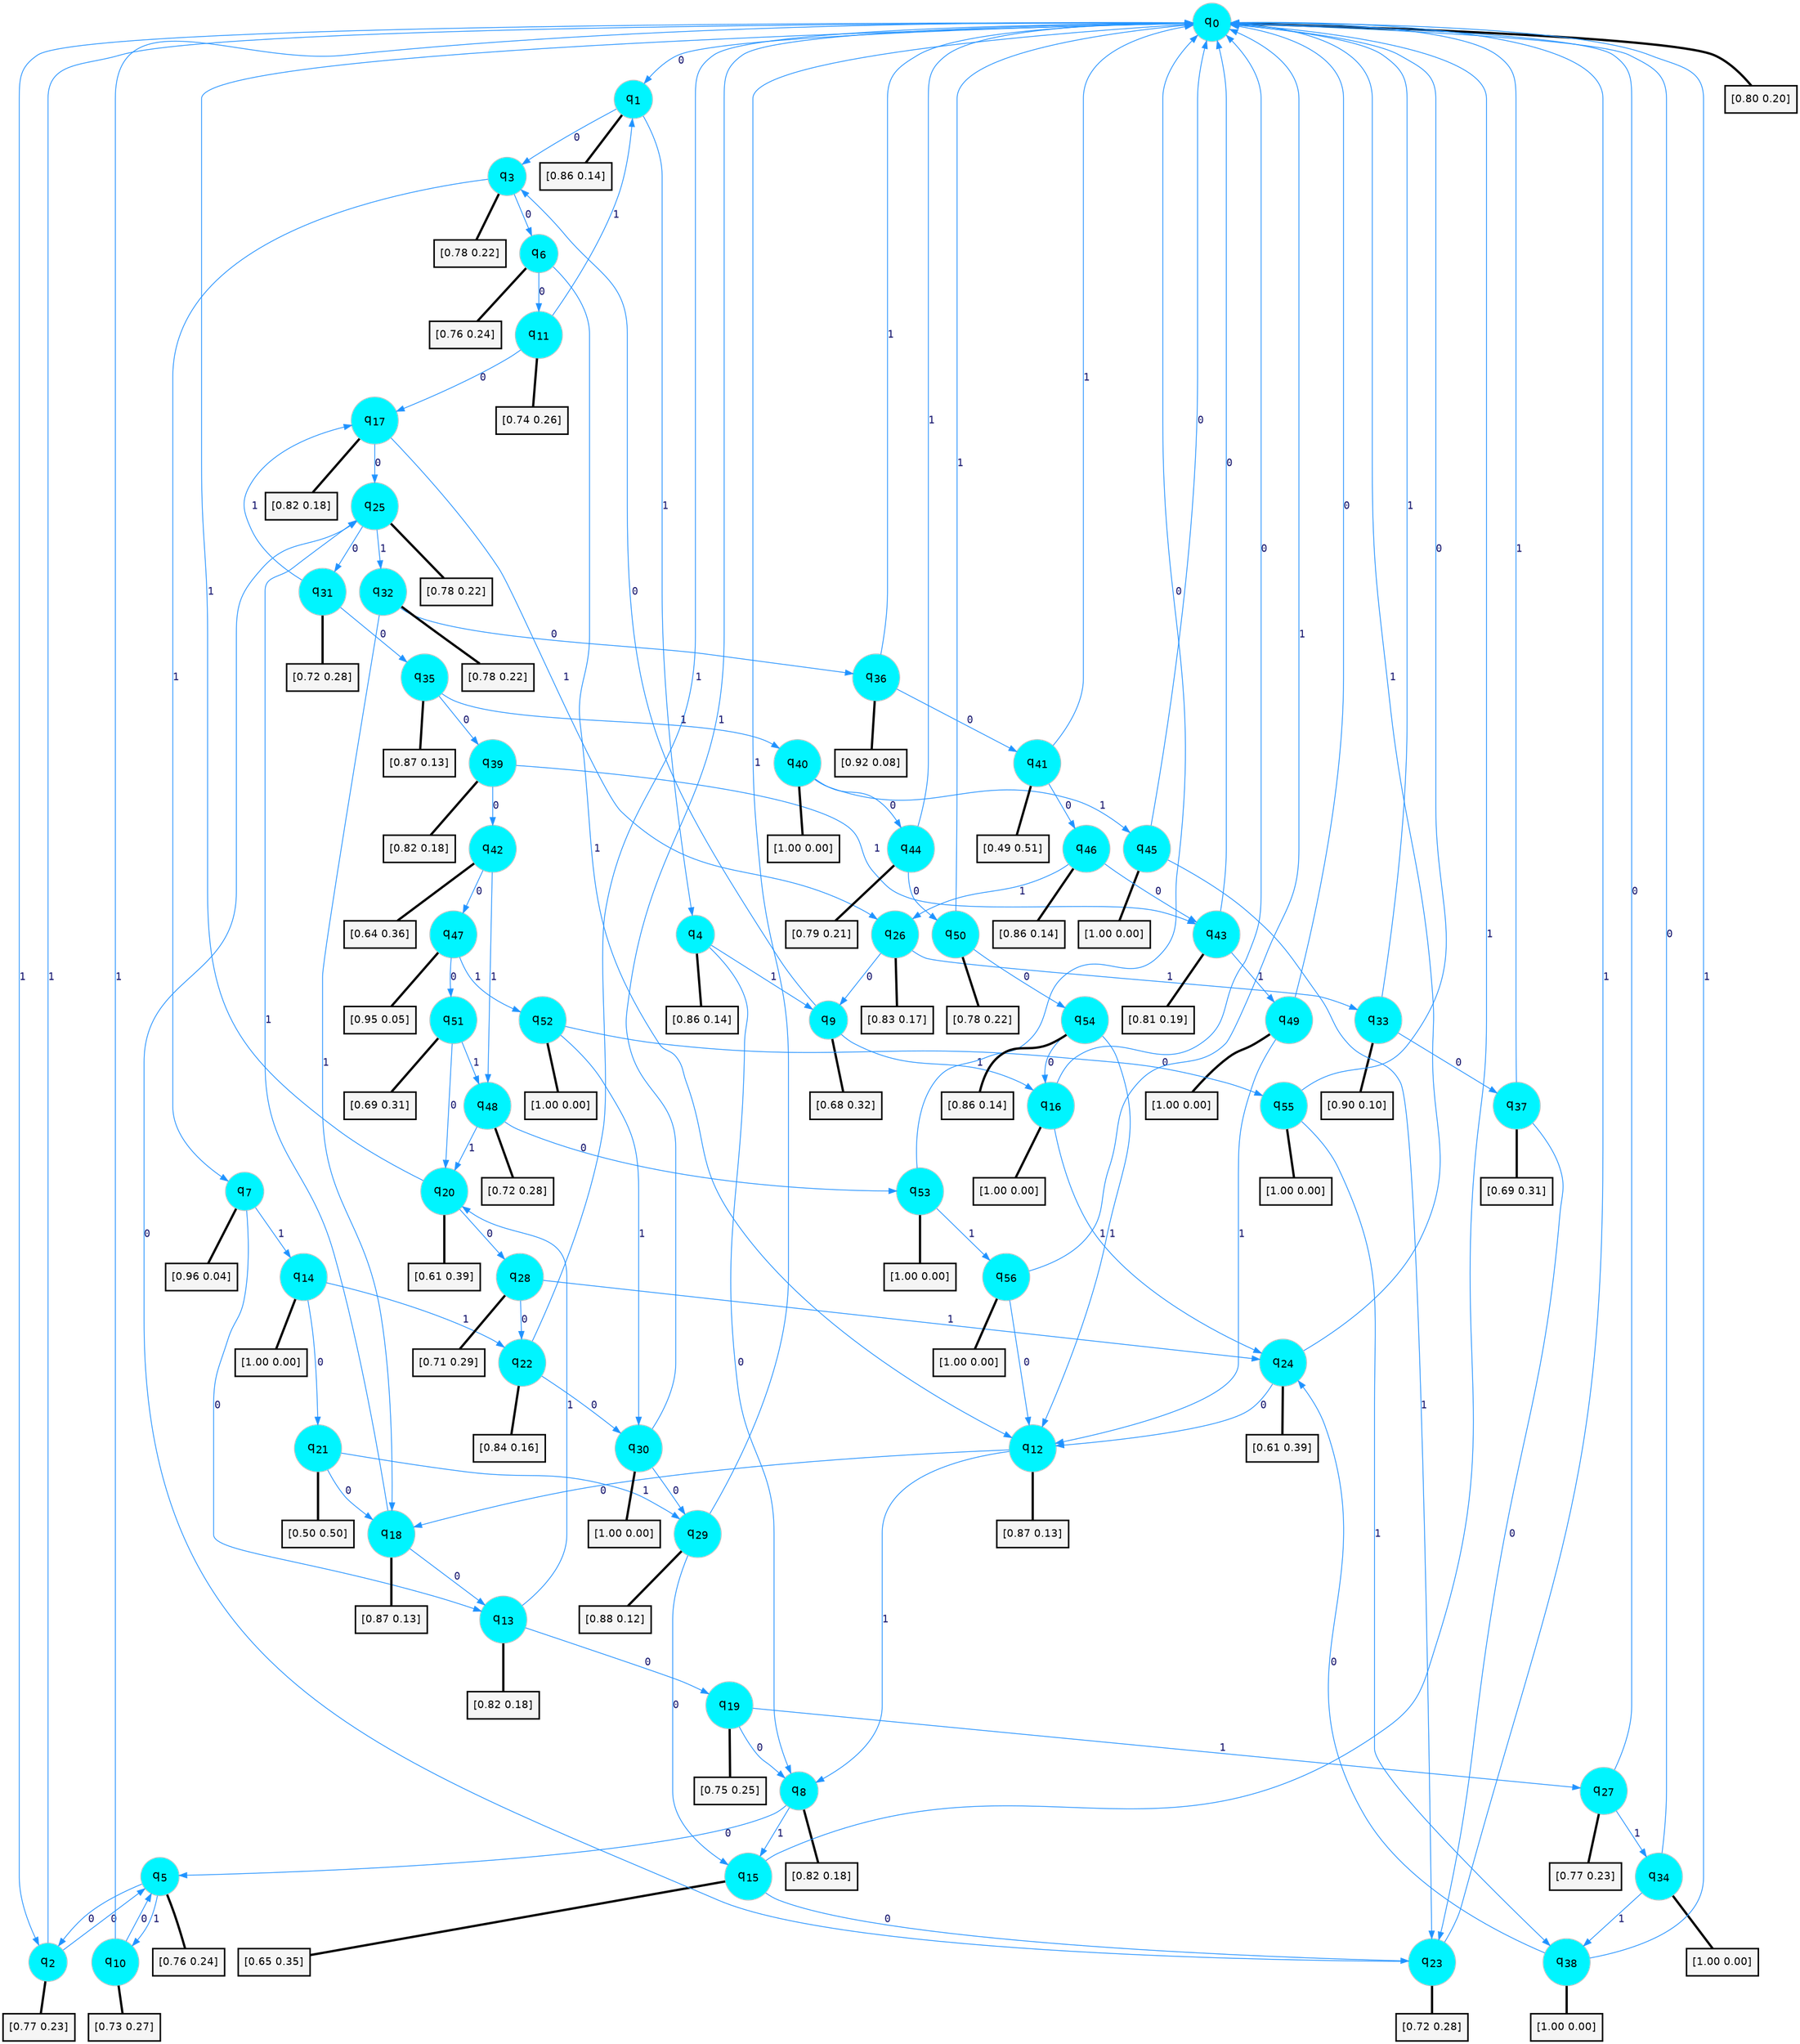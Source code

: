 digraph G {
graph [
bgcolor=transparent, dpi=300, rankdir=TD, size="40,25"];
node [
color=gray, fillcolor=turquoise1, fontcolor=black, fontname=Helvetica, fontsize=16, fontweight=bold, shape=circle, style=filled];
edge [
arrowsize=1, color=dodgerblue1, fontcolor=midnightblue, fontname=courier, fontweight=bold, penwidth=1, style=solid, weight=20];
0[label=<q<SUB>0</SUB>>];
1[label=<q<SUB>1</SUB>>];
2[label=<q<SUB>2</SUB>>];
3[label=<q<SUB>3</SUB>>];
4[label=<q<SUB>4</SUB>>];
5[label=<q<SUB>5</SUB>>];
6[label=<q<SUB>6</SUB>>];
7[label=<q<SUB>7</SUB>>];
8[label=<q<SUB>8</SUB>>];
9[label=<q<SUB>9</SUB>>];
10[label=<q<SUB>10</SUB>>];
11[label=<q<SUB>11</SUB>>];
12[label=<q<SUB>12</SUB>>];
13[label=<q<SUB>13</SUB>>];
14[label=<q<SUB>14</SUB>>];
15[label=<q<SUB>15</SUB>>];
16[label=<q<SUB>16</SUB>>];
17[label=<q<SUB>17</SUB>>];
18[label=<q<SUB>18</SUB>>];
19[label=<q<SUB>19</SUB>>];
20[label=<q<SUB>20</SUB>>];
21[label=<q<SUB>21</SUB>>];
22[label=<q<SUB>22</SUB>>];
23[label=<q<SUB>23</SUB>>];
24[label=<q<SUB>24</SUB>>];
25[label=<q<SUB>25</SUB>>];
26[label=<q<SUB>26</SUB>>];
27[label=<q<SUB>27</SUB>>];
28[label=<q<SUB>28</SUB>>];
29[label=<q<SUB>29</SUB>>];
30[label=<q<SUB>30</SUB>>];
31[label=<q<SUB>31</SUB>>];
32[label=<q<SUB>32</SUB>>];
33[label=<q<SUB>33</SUB>>];
34[label=<q<SUB>34</SUB>>];
35[label=<q<SUB>35</SUB>>];
36[label=<q<SUB>36</SUB>>];
37[label=<q<SUB>37</SUB>>];
38[label=<q<SUB>38</SUB>>];
39[label=<q<SUB>39</SUB>>];
40[label=<q<SUB>40</SUB>>];
41[label=<q<SUB>41</SUB>>];
42[label=<q<SUB>42</SUB>>];
43[label=<q<SUB>43</SUB>>];
44[label=<q<SUB>44</SUB>>];
45[label=<q<SUB>45</SUB>>];
46[label=<q<SUB>46</SUB>>];
47[label=<q<SUB>47</SUB>>];
48[label=<q<SUB>48</SUB>>];
49[label=<q<SUB>49</SUB>>];
50[label=<q<SUB>50</SUB>>];
51[label=<q<SUB>51</SUB>>];
52[label=<q<SUB>52</SUB>>];
53[label=<q<SUB>53</SUB>>];
54[label=<q<SUB>54</SUB>>];
55[label=<q<SUB>55</SUB>>];
56[label=<q<SUB>56</SUB>>];
57[label="[0.80 0.20]", shape=box,fontcolor=black, fontname=Helvetica, fontsize=14, penwidth=2, fillcolor=whitesmoke,color=black];
58[label="[0.86 0.14]", shape=box,fontcolor=black, fontname=Helvetica, fontsize=14, penwidth=2, fillcolor=whitesmoke,color=black];
59[label="[0.77 0.23]", shape=box,fontcolor=black, fontname=Helvetica, fontsize=14, penwidth=2, fillcolor=whitesmoke,color=black];
60[label="[0.78 0.22]", shape=box,fontcolor=black, fontname=Helvetica, fontsize=14, penwidth=2, fillcolor=whitesmoke,color=black];
61[label="[0.86 0.14]", shape=box,fontcolor=black, fontname=Helvetica, fontsize=14, penwidth=2, fillcolor=whitesmoke,color=black];
62[label="[0.76 0.24]", shape=box,fontcolor=black, fontname=Helvetica, fontsize=14, penwidth=2, fillcolor=whitesmoke,color=black];
63[label="[0.76 0.24]", shape=box,fontcolor=black, fontname=Helvetica, fontsize=14, penwidth=2, fillcolor=whitesmoke,color=black];
64[label="[0.96 0.04]", shape=box,fontcolor=black, fontname=Helvetica, fontsize=14, penwidth=2, fillcolor=whitesmoke,color=black];
65[label="[0.82 0.18]", shape=box,fontcolor=black, fontname=Helvetica, fontsize=14, penwidth=2, fillcolor=whitesmoke,color=black];
66[label="[0.68 0.32]", shape=box,fontcolor=black, fontname=Helvetica, fontsize=14, penwidth=2, fillcolor=whitesmoke,color=black];
67[label="[0.73 0.27]", shape=box,fontcolor=black, fontname=Helvetica, fontsize=14, penwidth=2, fillcolor=whitesmoke,color=black];
68[label="[0.74 0.26]", shape=box,fontcolor=black, fontname=Helvetica, fontsize=14, penwidth=2, fillcolor=whitesmoke,color=black];
69[label="[0.87 0.13]", shape=box,fontcolor=black, fontname=Helvetica, fontsize=14, penwidth=2, fillcolor=whitesmoke,color=black];
70[label="[0.82 0.18]", shape=box,fontcolor=black, fontname=Helvetica, fontsize=14, penwidth=2, fillcolor=whitesmoke,color=black];
71[label="[1.00 0.00]", shape=box,fontcolor=black, fontname=Helvetica, fontsize=14, penwidth=2, fillcolor=whitesmoke,color=black];
72[label="[0.65 0.35]", shape=box,fontcolor=black, fontname=Helvetica, fontsize=14, penwidth=2, fillcolor=whitesmoke,color=black];
73[label="[1.00 0.00]", shape=box,fontcolor=black, fontname=Helvetica, fontsize=14, penwidth=2, fillcolor=whitesmoke,color=black];
74[label="[0.82 0.18]", shape=box,fontcolor=black, fontname=Helvetica, fontsize=14, penwidth=2, fillcolor=whitesmoke,color=black];
75[label="[0.87 0.13]", shape=box,fontcolor=black, fontname=Helvetica, fontsize=14, penwidth=2, fillcolor=whitesmoke,color=black];
76[label="[0.75 0.25]", shape=box,fontcolor=black, fontname=Helvetica, fontsize=14, penwidth=2, fillcolor=whitesmoke,color=black];
77[label="[0.61 0.39]", shape=box,fontcolor=black, fontname=Helvetica, fontsize=14, penwidth=2, fillcolor=whitesmoke,color=black];
78[label="[0.50 0.50]", shape=box,fontcolor=black, fontname=Helvetica, fontsize=14, penwidth=2, fillcolor=whitesmoke,color=black];
79[label="[0.84 0.16]", shape=box,fontcolor=black, fontname=Helvetica, fontsize=14, penwidth=2, fillcolor=whitesmoke,color=black];
80[label="[0.72 0.28]", shape=box,fontcolor=black, fontname=Helvetica, fontsize=14, penwidth=2, fillcolor=whitesmoke,color=black];
81[label="[0.61 0.39]", shape=box,fontcolor=black, fontname=Helvetica, fontsize=14, penwidth=2, fillcolor=whitesmoke,color=black];
82[label="[0.78 0.22]", shape=box,fontcolor=black, fontname=Helvetica, fontsize=14, penwidth=2, fillcolor=whitesmoke,color=black];
83[label="[0.83 0.17]", shape=box,fontcolor=black, fontname=Helvetica, fontsize=14, penwidth=2, fillcolor=whitesmoke,color=black];
84[label="[0.77 0.23]", shape=box,fontcolor=black, fontname=Helvetica, fontsize=14, penwidth=2, fillcolor=whitesmoke,color=black];
85[label="[0.71 0.29]", shape=box,fontcolor=black, fontname=Helvetica, fontsize=14, penwidth=2, fillcolor=whitesmoke,color=black];
86[label="[0.88 0.12]", shape=box,fontcolor=black, fontname=Helvetica, fontsize=14, penwidth=2, fillcolor=whitesmoke,color=black];
87[label="[1.00 0.00]", shape=box,fontcolor=black, fontname=Helvetica, fontsize=14, penwidth=2, fillcolor=whitesmoke,color=black];
88[label="[0.72 0.28]", shape=box,fontcolor=black, fontname=Helvetica, fontsize=14, penwidth=2, fillcolor=whitesmoke,color=black];
89[label="[0.78 0.22]", shape=box,fontcolor=black, fontname=Helvetica, fontsize=14, penwidth=2, fillcolor=whitesmoke,color=black];
90[label="[0.90 0.10]", shape=box,fontcolor=black, fontname=Helvetica, fontsize=14, penwidth=2, fillcolor=whitesmoke,color=black];
91[label="[1.00 0.00]", shape=box,fontcolor=black, fontname=Helvetica, fontsize=14, penwidth=2, fillcolor=whitesmoke,color=black];
92[label="[0.87 0.13]", shape=box,fontcolor=black, fontname=Helvetica, fontsize=14, penwidth=2, fillcolor=whitesmoke,color=black];
93[label="[0.92 0.08]", shape=box,fontcolor=black, fontname=Helvetica, fontsize=14, penwidth=2, fillcolor=whitesmoke,color=black];
94[label="[0.69 0.31]", shape=box,fontcolor=black, fontname=Helvetica, fontsize=14, penwidth=2, fillcolor=whitesmoke,color=black];
95[label="[1.00 0.00]", shape=box,fontcolor=black, fontname=Helvetica, fontsize=14, penwidth=2, fillcolor=whitesmoke,color=black];
96[label="[0.82 0.18]", shape=box,fontcolor=black, fontname=Helvetica, fontsize=14, penwidth=2, fillcolor=whitesmoke,color=black];
97[label="[1.00 0.00]", shape=box,fontcolor=black, fontname=Helvetica, fontsize=14, penwidth=2, fillcolor=whitesmoke,color=black];
98[label="[0.49 0.51]", shape=box,fontcolor=black, fontname=Helvetica, fontsize=14, penwidth=2, fillcolor=whitesmoke,color=black];
99[label="[0.64 0.36]", shape=box,fontcolor=black, fontname=Helvetica, fontsize=14, penwidth=2, fillcolor=whitesmoke,color=black];
100[label="[0.81 0.19]", shape=box,fontcolor=black, fontname=Helvetica, fontsize=14, penwidth=2, fillcolor=whitesmoke,color=black];
101[label="[0.79 0.21]", shape=box,fontcolor=black, fontname=Helvetica, fontsize=14, penwidth=2, fillcolor=whitesmoke,color=black];
102[label="[1.00 0.00]", shape=box,fontcolor=black, fontname=Helvetica, fontsize=14, penwidth=2, fillcolor=whitesmoke,color=black];
103[label="[0.86 0.14]", shape=box,fontcolor=black, fontname=Helvetica, fontsize=14, penwidth=2, fillcolor=whitesmoke,color=black];
104[label="[0.95 0.05]", shape=box,fontcolor=black, fontname=Helvetica, fontsize=14, penwidth=2, fillcolor=whitesmoke,color=black];
105[label="[0.72 0.28]", shape=box,fontcolor=black, fontname=Helvetica, fontsize=14, penwidth=2, fillcolor=whitesmoke,color=black];
106[label="[1.00 0.00]", shape=box,fontcolor=black, fontname=Helvetica, fontsize=14, penwidth=2, fillcolor=whitesmoke,color=black];
107[label="[0.78 0.22]", shape=box,fontcolor=black, fontname=Helvetica, fontsize=14, penwidth=2, fillcolor=whitesmoke,color=black];
108[label="[0.69 0.31]", shape=box,fontcolor=black, fontname=Helvetica, fontsize=14, penwidth=2, fillcolor=whitesmoke,color=black];
109[label="[1.00 0.00]", shape=box,fontcolor=black, fontname=Helvetica, fontsize=14, penwidth=2, fillcolor=whitesmoke,color=black];
110[label="[1.00 0.00]", shape=box,fontcolor=black, fontname=Helvetica, fontsize=14, penwidth=2, fillcolor=whitesmoke,color=black];
111[label="[0.86 0.14]", shape=box,fontcolor=black, fontname=Helvetica, fontsize=14, penwidth=2, fillcolor=whitesmoke,color=black];
112[label="[1.00 0.00]", shape=box,fontcolor=black, fontname=Helvetica, fontsize=14, penwidth=2, fillcolor=whitesmoke,color=black];
113[label="[1.00 0.00]", shape=box,fontcolor=black, fontname=Helvetica, fontsize=14, penwidth=2, fillcolor=whitesmoke,color=black];
0->1 [label=0];
0->2 [label=1];
0->57 [arrowhead=none, penwidth=3,color=black];
1->3 [label=0];
1->4 [label=1];
1->58 [arrowhead=none, penwidth=3,color=black];
2->5 [label=0];
2->0 [label=1];
2->59 [arrowhead=none, penwidth=3,color=black];
3->6 [label=0];
3->7 [label=1];
3->60 [arrowhead=none, penwidth=3,color=black];
4->8 [label=0];
4->9 [label=1];
4->61 [arrowhead=none, penwidth=3,color=black];
5->2 [label=0];
5->10 [label=1];
5->62 [arrowhead=none, penwidth=3,color=black];
6->11 [label=0];
6->12 [label=1];
6->63 [arrowhead=none, penwidth=3,color=black];
7->13 [label=0];
7->14 [label=1];
7->64 [arrowhead=none, penwidth=3,color=black];
8->5 [label=0];
8->15 [label=1];
8->65 [arrowhead=none, penwidth=3,color=black];
9->3 [label=0];
9->16 [label=1];
9->66 [arrowhead=none, penwidth=3,color=black];
10->5 [label=0];
10->0 [label=1];
10->67 [arrowhead=none, penwidth=3,color=black];
11->17 [label=0];
11->1 [label=1];
11->68 [arrowhead=none, penwidth=3,color=black];
12->18 [label=0];
12->8 [label=1];
12->69 [arrowhead=none, penwidth=3,color=black];
13->19 [label=0];
13->20 [label=1];
13->70 [arrowhead=none, penwidth=3,color=black];
14->21 [label=0];
14->22 [label=1];
14->71 [arrowhead=none, penwidth=3,color=black];
15->23 [label=0];
15->0 [label=1];
15->72 [arrowhead=none, penwidth=3,color=black];
16->0 [label=0];
16->24 [label=1];
16->73 [arrowhead=none, penwidth=3,color=black];
17->25 [label=0];
17->26 [label=1];
17->74 [arrowhead=none, penwidth=3,color=black];
18->13 [label=0];
18->25 [label=1];
18->75 [arrowhead=none, penwidth=3,color=black];
19->8 [label=0];
19->27 [label=1];
19->76 [arrowhead=none, penwidth=3,color=black];
20->28 [label=0];
20->0 [label=1];
20->77 [arrowhead=none, penwidth=3,color=black];
21->18 [label=0];
21->29 [label=1];
21->78 [arrowhead=none, penwidth=3,color=black];
22->30 [label=0];
22->0 [label=1];
22->79 [arrowhead=none, penwidth=3,color=black];
23->25 [label=0];
23->0 [label=1];
23->80 [arrowhead=none, penwidth=3,color=black];
24->12 [label=0];
24->0 [label=1];
24->81 [arrowhead=none, penwidth=3,color=black];
25->31 [label=0];
25->32 [label=1];
25->82 [arrowhead=none, penwidth=3,color=black];
26->9 [label=0];
26->33 [label=1];
26->83 [arrowhead=none, penwidth=3,color=black];
27->0 [label=0];
27->34 [label=1];
27->84 [arrowhead=none, penwidth=3,color=black];
28->22 [label=0];
28->24 [label=1];
28->85 [arrowhead=none, penwidth=3,color=black];
29->15 [label=0];
29->0 [label=1];
29->86 [arrowhead=none, penwidth=3,color=black];
30->29 [label=0];
30->0 [label=1];
30->87 [arrowhead=none, penwidth=3,color=black];
31->35 [label=0];
31->17 [label=1];
31->88 [arrowhead=none, penwidth=3,color=black];
32->36 [label=0];
32->18 [label=1];
32->89 [arrowhead=none, penwidth=3,color=black];
33->37 [label=0];
33->0 [label=1];
33->90 [arrowhead=none, penwidth=3,color=black];
34->0 [label=0];
34->38 [label=1];
34->91 [arrowhead=none, penwidth=3,color=black];
35->39 [label=0];
35->40 [label=1];
35->92 [arrowhead=none, penwidth=3,color=black];
36->41 [label=0];
36->0 [label=1];
36->93 [arrowhead=none, penwidth=3,color=black];
37->23 [label=0];
37->0 [label=1];
37->94 [arrowhead=none, penwidth=3,color=black];
38->24 [label=0];
38->0 [label=1];
38->95 [arrowhead=none, penwidth=3,color=black];
39->42 [label=0];
39->43 [label=1];
39->96 [arrowhead=none, penwidth=3,color=black];
40->44 [label=0];
40->45 [label=1];
40->97 [arrowhead=none, penwidth=3,color=black];
41->46 [label=0];
41->0 [label=1];
41->98 [arrowhead=none, penwidth=3,color=black];
42->47 [label=0];
42->48 [label=1];
42->99 [arrowhead=none, penwidth=3,color=black];
43->0 [label=0];
43->49 [label=1];
43->100 [arrowhead=none, penwidth=3,color=black];
44->50 [label=0];
44->0 [label=1];
44->101 [arrowhead=none, penwidth=3,color=black];
45->0 [label=0];
45->23 [label=1];
45->102 [arrowhead=none, penwidth=3,color=black];
46->43 [label=0];
46->26 [label=1];
46->103 [arrowhead=none, penwidth=3,color=black];
47->51 [label=0];
47->52 [label=1];
47->104 [arrowhead=none, penwidth=3,color=black];
48->53 [label=0];
48->20 [label=1];
48->105 [arrowhead=none, penwidth=3,color=black];
49->0 [label=0];
49->12 [label=1];
49->106 [arrowhead=none, penwidth=3,color=black];
50->54 [label=0];
50->0 [label=1];
50->107 [arrowhead=none, penwidth=3,color=black];
51->20 [label=0];
51->48 [label=1];
51->108 [arrowhead=none, penwidth=3,color=black];
52->55 [label=0];
52->30 [label=1];
52->109 [arrowhead=none, penwidth=3,color=black];
53->0 [label=0];
53->56 [label=1];
53->110 [arrowhead=none, penwidth=3,color=black];
54->16 [label=0];
54->12 [label=1];
54->111 [arrowhead=none, penwidth=3,color=black];
55->0 [label=0];
55->38 [label=1];
55->112 [arrowhead=none, penwidth=3,color=black];
56->12 [label=0];
56->0 [label=1];
56->113 [arrowhead=none, penwidth=3,color=black];
}
